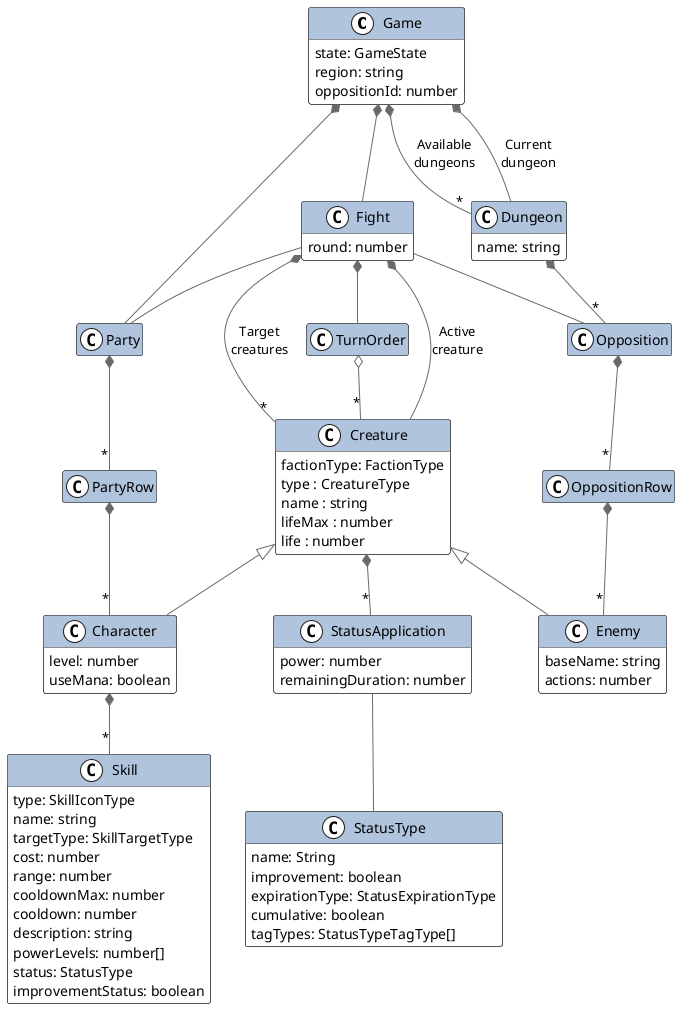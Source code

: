 @startuml

scale 1.0
hide empty methods
hide empty attributes
skinparam arrowColor #DimGray
<style>
spotClass { BackgroundColor white }
</style>
skinparam class {
  BackgroundColor White
  HeaderBackgroundColor LightSteelBlue
}

class Game {
  state: GameState
  region: string
  oppositionId: number
}

class Dungeon {
  name: string
}

class Fight {
  round: number
}

class Creature {
  factionType: FactionType
  type : CreatureType
  name : string
  lifeMax : number
  life : number
}

class StatusApplication {
  power: number
  remainingDuration: number
}

class StatusType {
  name: String
  improvement: boolean
  expirationType: StatusExpirationType
  cumulative: boolean
  tagTypes: StatusTypeTagType[]
}

class Character {
  level: number
  useMana: boolean
}

class Enemy {
  baseName: string
  actions: number
}

class Skill {
  type: SkillIconType
  name: string
  targetType: SkillTargetType
  cost: number
  range: number
  cooldownMax: number
  cooldown: number
  description: string
  powerLevels: number[]
  status: StatusType
  improvementStatus: boolean
}

Game *-- "*" Dungeon : "Available\ndungeons"
Game *-- Dungeon : "Current\ndungeon"
Game *-- Fight
Game *-- Party
Dungeon *-- "*" Opposition
Fight -- Party
Fight -- Opposition
Fight *-- TurnOrder
Fight *-- Creature : "Active\ncreature"
Fight *-- "*" Creature : "Target\ncreatures"
TurnOrder o-- "*" Creature
Party *-- "*" PartyRow
PartyRow *-- "*" Character
Opposition *-- "*" OppositionRow
OppositionRow *-- "*" Enemy
Creature *-- "*" StatusApplication
StatusApplication -- StatusType
Creature <|-- Character
Character *-- "*" Skill
Creature <|-- Enemy

@enduml
